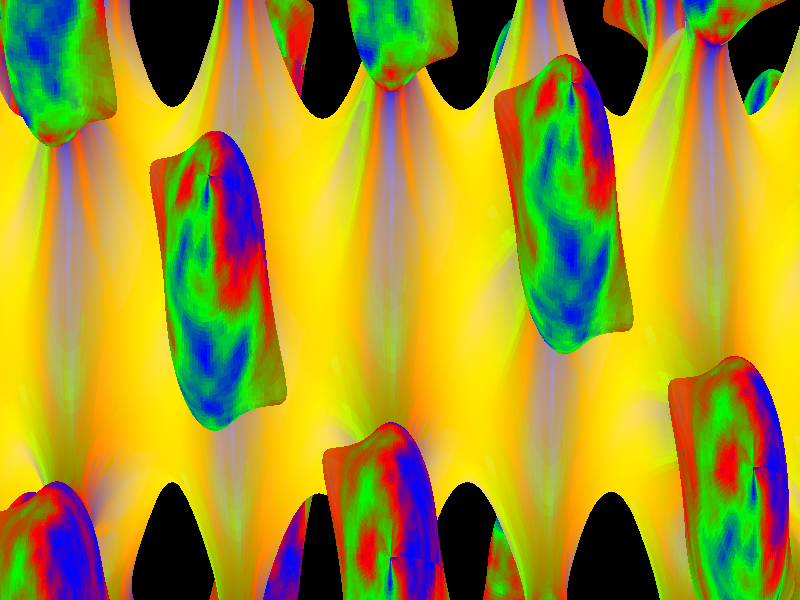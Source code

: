 // Pentspir.pov  - Spiraling blob animation// Jeff Bowermaster - Splat! Graphics 12/29/95// NOTE:// Requires a 4x1 aspect (640x160)// Animation:// povray +ipentmap.pov +opm0.tga +B50 +SF0 +EF300 +KI0.0 +KF1.0 +KFI0 +KFF300 +D0 +KC#declare Wild_Map =color_map {   [0.000, 0.021 color rgb <0.010, 0.010, 0.010>                 color rgb <0.040, 0.010, 0.020>]   [0.021, 0.067 color rgb <0.040, 0.010, 0.020>                 color rgb <0.105, 0.080, 0.060>]   [0.067, 0.117 color rgb <0.105, 0.080, 0.060>                 color rgb <0.275, 0.220, 0.140>]   [0.117, 0.167 color rgb <0.275, 0.220, 0.140>                 color rgb <0.490, 0.155, 0.260>]   [0.167, 0.230 color rgb <0.490, 0.155, 0.260>                 color rgb <0.615, 0.060, 0.425>]   [0.230, 0.305 color rgb <0.615, 0.060, 0.425>                 color rgb <0.860, 0.140, 0.485>]   [0.305, 0.385 color rgb <0.860, 0.140, 0.485>                 color rgb <1.150, 0.325, 0.335>]   [0.385, 0.469 color rgb <1.150, 0.325, 0.335>                 color rgb <1.235, 0.560, 0.125>]   [0.469, 0.548 color rgb <1.235, 0.560, 0.125>                 color rgb <0.980, 0.665, 0.035>]   [0.548, 0.623 color rgb <0.980, 0.665, 0.035>                 color rgb <0.590, 0.550, 0.160>]   [0.623, 0.703 color rgb <0.590, 0.550, 0.160>                 color rgb <0.270, 0.320, 0.370>]   [0.703, 0.787 color rgb <0.270, 0.320, 0.370>                 color rgb <0.095, 0.165, 0.230>]   [0.787, 0.891 color rgb <0.095, 0.165, 0.230>                 color rgb <0.020, 0.145, 0.575>]   [0.891, 0.950 color rgb <0.020, 0.145, 0.575>                 color rgb <0.005, 0.140, 0.425>]   [0.950, 1.000 color rgb <0.005, 0.140, 0.425>                 color rgb <0.010, 0.010, 0.010>]} #declare shiny_mess =  texture{   pigment{    marble    turbulence 1    octaves 4    omega 0.5    lambda 4    color_map {Wild_Map }   }   finish{phong 0.8 phong_size 200} }#include "colors.inc"#include "textures.inc"// Sphere textures could also be a texture map (not included)#declare shiny_mess =texture {  pigment {   image_map {     png "plasma2.png"     map_type 1   }  }  finish {Shiny }} #declare shiny_yellow = texture {   pigment { rgb <1.2,0.9,0> }   finish  { Shiny }} camera {   location  <0, 0, -6>   look_at  <0, 0, 0>   angle 47   right x*1/4   right <4,0,0>}light_source { <-5, 1, -8> colour red 1.0 green 1.0 blue 1.0 }light_source { < 5, 1, -8> colour red 1.0 green 1.0 blue 1.0 }light_source { < 0, 5, -2> colour red 1.0 green 1.0 blue 1.0 }// setup the initial spiral #declare move = 0.95;  // static x-distance per blob#declare px = 0.2;     // semi-random spacing parameter  (offset per blob)#declare pr = 0.3;     // amount of radial in/out #declare bx = -6.7;    // seed element position#declare by = 1;#declare bz = 0; // gaussian multiplier to the pertubation function for the spheres// dependency on the clock causes the effect to travel from left to right// w is the width of the effect#declare w = 0.1;#declare  g1 = 1 / exp(((clock - .2) / w) * ((clock - .2) / w));#declare  g2 = 1 / exp(((clock - .25) / w) * ((clock - .25) / w));#declare  g3 = 1 / exp(((clock - .3) / w) * ((clock - .3) / w));#declare  g4 = 1 / exp(((clock - .35) / w) * ((clock - .35) / w));#declare  g5 = 1 / exp(((clock - .4) / w) * ((clock - .4) / w));#declare  g6 = 1 / exp(((clock - .45) / w) * ((clock - .45) / w));#declare  g7 = 1 / exp(((clock - .5) / w) * ((clock - .5) / w));#declare  g8 = 1 / exp(((clock - .55) / w) * ((clock - .55) / w));#declare  g9 = 1 / exp(((clock - .6) / w) * ((clock - .6) / w));#declare g10 = 1 / exp(((clock - .65) / w) * ((clock - .65) / w));#declare g11 = 1 / exp(((clock - .7) / w) * ((clock - .7) / w));#declare g12 = 1 / exp(((clock - .75) / w) * ((clock - .75) / w));#declare g13 = 1 / exp(((clock - .8) / w) * ((clock - .8) / w)); // sinusoidally modify the initial height of the seed element// gosh I could sure go for a loop function in a ray tracer right about now <g>#declare y01 =  g1*pr*sin((clock*5+px*1)*2*pi);#declare y02 =  g2*pr*sin((clock*5+px*2)*2*pi);#declare y03 =  g3*pr*sin((clock*5+px*3)*2*pi);#declare y04 =  g4*pr*sin((clock*5+px*4)*2*pi);#declare y05 =  g5*pr*sin((clock*5+px*5)*2*pi);#declare y06 =  g6*pr*sin((clock*5+px*6)*2*pi);#declare y07 =  g7*pr*sin((clock*5+px*7)*2*pi);#declare y08 =  g8*pr*sin((clock*5+px*8)*2*pi);#declare y09 =  g9*pr*sin((clock*5+px*9)*2*pi);#declare y10 = g10*pr*sin((clock*5+px*10)*2*pi);#declare y11 = g11*pr*sin((clock*5+px*11)*2*pi);#declare y12 = g12*pr*sin((clock*5+px*12)*2*pi);#declare y13 = g13*pr*sin((clock*5+px*13)*2*pi); #declare y14 =  g1*pr*sin((clock*5+px*14)*2*pi);#declare y15 =  g2*pr*sin((clock*5+px*15)*2*pi);#declare y16 =  g3*pr*sin((clock*5+px*16)*2*pi);#declare y17 =  g4*pr*sin((clock*5+px*17)*2*pi);#declare y18 =  g5*pr*sin((clock*5+px*18)*2*pi);#declare y19 =  g6*pr*sin((clock*5+px*19)*2*pi);#declare y20 =  g7*pr*sin((clock*5+px*20)*2*pi);#declare y21 =  g8*pr*sin((clock*5+px*21)*2*pi);#declare y22 =  g9*pr*sin((clock*5+px*22)*2*pi);#declare y23 = g10*pr*sin((clock*5+px*23)*2*pi);#declare y24 = g11*pr*sin((clock*5+px*24)*2*pi);#declare y25 = g12*pr*sin((clock*5+px*25)*2*pi);#declare y26 = g13*pr*sin((clock*5+px*26)*2*pi); #declare y27 =  g1*pr*sin((clock*5+px*27)*2*pi);#declare y28 =  g2*pr*sin((clock*5+px*28)*2*pi);#declare y29 =  g3*pr*sin((clock*5+px*29)*2*pi);#declare y30 =  g4*pr*sin((clock*5+px*30)*2*pi);#declare y31 =  g5*pr*sin((clock*5+px*31)*2*pi);#declare y32 =  g6*pr*sin((clock*5+px*32)*2*pi);#declare y33 =  g7*pr*sin((clock*5+px*33)*2*pi);#declare y34 =  g8*pr*sin((clock*5+px*34)*2*pi);#declare y35 =  g9*pr*sin((clock*5+px*35)*2*pi);#declare y36 = g10*pr*sin((clock*5+px*36)*2*pi);#declare y37 = g11*pr*sin((clock*5+px*37)*2*pi);#declare y38 = g12*pr*sin((clock*5+px*38)*2*pi);#declare y39 = g13*pr*sin((clock*5+px*39)*2*pi); #declare y40 =  g1*pr*sin((clock*5+px*40)*2*pi);#declare y41 =  g2*pr*sin((clock*5+px*41)*2*pi);#declare y42 =  g3*pr*sin((clock*5+px*42)*2*pi);#declare y43 =  g4*pr*sin((clock*5+px*43)*2*pi);#declare y44 =  g5*pr*sin((clock*5+px*44)*2*pi);#declare y45 =  g6*pr*sin((clock*5+px*45)*2*pi);#declare y46 =  g7*pr*sin((clock*5+px*46)*2*pi);#declare y47 =  g8*pr*sin((clock*5+px*47)*2*pi);#declare y48 =  g9*pr*sin((clock*5+px*48)*2*pi);#declare y49 = g10*pr*sin((clock*5+px*49)*2*pi);#declare y50 = g11*pr*sin((clock*5+px*50)*2*pi);#declare y51 = g12*pr*sin((clock*5+px*51)*2*pi);#declare y52 = g13*pr*sin((clock*5+px*52)*2*pi); #declare y53 =  g1*pr*sin((clock*5+px*53)*2*pi);#declare y54 =  g2*pr*sin((clock*5+px*54)*2*pi);#declare y55 =  g3*pr*sin((clock*5+px*55)*2*pi);#declare y56 =  g4*pr*sin((clock*5+px*56)*2*pi);#declare y57 =  g5*pr*sin((clock*5+px*57)*2*pi);#declare y58 =  g6*pr*sin((clock*5+px*58)*2*pi);#declare y59 =  g7*pr*sin((clock*5+px*59)*2*pi);#declare y60 =  g8*pr*sin((clock*5+px*60)*2*pi);#declare y61 =  g9*pr*sin((clock*5+px*61)*2*pi);#declare y62 = g10*pr*sin((clock*5+px*62)*2*pi);#declare y63 = g11*pr*sin((clock*5+px*63)*2*pi);#declare y64 = g12*pr*sin((clock*5+px*64)*2*pi);#declare y65 = g13*pr*sin((clock*5+px*65)*2*pi); #declare s01 = vrotate(<bx,by+y01,bz>,<  0,0,0>) + <move*1, 0,0>;#declare s02 = vrotate(<bx,by+y02,bz>,< 40,0,0>) + <move*2, 0,0>;#declare s03 = vrotate(<bx,by+y03,bz>,< 80,0,0>) + <move*3, 0,0>;#declare s04 = vrotate(<bx,by+y04,bz>,<120,0,0>) + <move*4, 0,0>;#declare s05 = vrotate(<bx,by+y05,bz>,<160,0,0>) + <move*5, 0,0>;#declare s06 = vrotate(<bx,by+y06,bz>,<200,0,0>) + <move*6, 0,0>;#declare s07 = vrotate(<bx,by+y07,bz>,<240,0,0>) + <move*7, 0,0>;#declare s08 = vrotate(<bx,by+y08,bz>,<280,0,0>) + <move*8, 0,0>;#declare s09 = vrotate(<bx,by+y09,bz>,<320,0,0>) + <move*9, 0,0>;#declare s10 = vrotate(<bx,by+y10,bz>,<  0,0,0>) + <move*10,0,0>;#declare s11 = vrotate(<bx,by+y11,bz>,< 40,0,0>) + <move*11,0,0>;#declare s12 = vrotate(<bx,by+y12,bz>,< 80,0,0>) + <move*12,0,0>;#declare s13 = vrotate(<bx,by+y13,bz>,<120,0,0>) + <move*13,0,0>; #declare s14 = vrotate(<bx,by+y14,bz>,<  0+72,0,0>) + <move*1, 0,0>;#declare s15 = vrotate(<bx,by+y15,bz>,< 40+72,0,0>) + <move*2, 0,0>;#declare s16 = vrotate(<bx,by+y16,bz>,< 80+72,0,0>) + <move*3, 0,0>;#declare s17 = vrotate(<bx,by+y17,bz>,<120+72,0,0>) + <move*4, 0,0>;#declare s18 = vrotate(<bx,by+y18,bz>,<160+72,0,0>) + <move*5, 0,0>;#declare s19 = vrotate(<bx,by+y19,bz>,<200+72,0,0>) + <move*6, 0,0>;#declare s20 = vrotate(<bx,by+y20,bz>,<240+72,0,0>) + <move*7, 0,0>;#declare s21 = vrotate(<bx,by+y21,bz>,<280+72,0,0>) + <move*8, 0,0>;#declare s22 = vrotate(<bx,by+y22,bz>,<320+72,0,0>) + <move*9, 0,0>;#declare s23 = vrotate(<bx,by+y23,bz>,<  0+72,0,0>) + <move*10,0,0>;#declare s24 = vrotate(<bx,by+y24,bz>,< 40+72,0,0>) + <move*11,0,0>;#declare s25 = vrotate(<bx,by+y25,bz>,< 80+72,0,0>) + <move*12,0,0>;#declare s26 = vrotate(<bx,by+y26,bz>,<120+72,0,0>) + <move*13,0,0>; #declare s27 = vrotate(<bx,by+y27,bz>,<  0+144,0,0>) + <move*1, 0,0>;#declare s28 = vrotate(<bx,by+y28,bz>,< 40+144,0,0>) + <move*2, 0,0>;#declare s29 = vrotate(<bx,by+y29,bz>,< 80+144,0,0>) + <move*3, 0,0>;#declare s30 = vrotate(<bx,by+y30,bz>,<120+144,0,0>) + <move*4, 0,0>;#declare s31 = vrotate(<bx,by+y31,bz>,<160+144,0,0>) + <move*5, 0,0>;#declare s32 = vrotate(<bx,by+y32,bz>,<200+144,0,0>) + <move*6, 0,0>;#declare s33 = vrotate(<bx,by+y33,bz>,<240+144,0,0>) + <move*7, 0,0>;#declare s34 = vrotate(<bx,by+y34,bz>,<280+144,0,0>) + <move*8, 0,0>;#declare s35 = vrotate(<bx,by+y35,bz>,<320+144,0,0>) + <move*9, 0,0>;#declare s36 = vrotate(<bx,by+y36,bz>,<  0+144,0,0>) + <move*10,0,0>;#declare s37 = vrotate(<bx,by+y37,bz>,< 40+144,0,0>) + <move*11,0,0>;#declare s38 = vrotate(<bx,by+y38,bz>,< 80+144,0,0>) + <move*12,0,0>;#declare s39 = vrotate(<bx,by+y39,bz>,<120+144,0,0>) + <move*13,0,0>; #declare s40 = vrotate(<bx,by+y40,bz>,<  0+216,0,0>) + <move*1, 0,0>;#declare s41 = vrotate(<bx,by+y41,bz>,< 40+216,0,0>) + <move*2, 0,0>;#declare s42 = vrotate(<bx,by+y42,bz>,< 80+216,0,0>) + <move*3, 0,0>;#declare s43 = vrotate(<bx,by+y43,bz>,<120+216,0,0>) + <move*4, 0,0>;#declare s44 = vrotate(<bx,by+y44,bz>,<160+216,0,0>) + <move*5, 0,0>;#declare s45 = vrotate(<bx,by+y45,bz>,<200+216,0,0>) + <move*6, 0,0>;#declare s46 = vrotate(<bx,by+y46,bz>,<240+216,0,0>) + <move*7, 0,0>;#declare s47 = vrotate(<bx,by+y47,bz>,<280+216,0,0>) + <move*8, 0,0>;#declare s48 = vrotate(<bx,by+y48,bz>,<320+216,0,0>) + <move*9, 0,0>;#declare s49 = vrotate(<bx,by+y49,bz>,<  0+216,0,0>) + <move*10,0,0>;#declare s50 = vrotate(<bx,by+y50,bz>,< 40+216,0,0>) + <move*11,0,0>;#declare s51 = vrotate(<bx,by+y51,bz>,< 80+216,0,0>) + <move*12,0,0>;#declare s52 = vrotate(<bx,by+y52,bz>,<120+216,0,0>) + <move*13,0,0>; #declare s53 = vrotate(<bx,by+y53,bz>,<  0+288,0,0>) + <move*1, 0,0>;#declare s54 = vrotate(<bx,by+y54,bz>,< 40+288,0,0>) + <move*2, 0,0>;#declare s55 = vrotate(<bx,by+y55,bz>,< 80+288,0,0>) + <move*3, 0,0>;#declare s56 = vrotate(<bx,by+y56,bz>,<120+288,0,0>) + <move*4, 0,0>;#declare s57 = vrotate(<bx,by+y57,bz>,<160+288,0,0>) + <move*5, 0,0>;#declare s58 = vrotate(<bx,by+y58,bz>,<200+288,0,0>) + <move*6, 0,0>;#declare s59 = vrotate(<bx,by+y59,bz>,<240+288,0,0>) + <move*7, 0,0>;#declare s60 = vrotate(<bx,by+y60,bz>,<280+288,0,0>) + <move*8, 0,0>;#declare s61 = vrotate(<bx,by+y61,bz>,<320+288,0,0>) + <move*9, 0,0>;#declare s62 = vrotate(<bx,by+y62,bz>,<  0+288,0,0>) + <move*10,0,0>;#declare s63 = vrotate(<bx,by+y63,bz>,< 40+288,0,0>) + <move*11,0,0>;#declare s64 = vrotate(<bx,by+y64,bz>,< 80+288,0,0>) + <move*12,0,0>;#declare s65 = vrotate(<bx,by+y65,bz>,<120+288,0,0>) + <move*13,0,0>; #declare radius1 = 0.92;#declare strength1 = 0.6; #declare spire = blob {  threshold 0.5  cylinder { <-5.5 ,0, 0 >, <5.5 ,0, 0 >,0.8,0.75 texture { shiny_yellow }}  sphere { s01,radius1+y01,strength1 texture { shiny_mess rotate < 1*40+0*72,0,0> translate s01 rotate <clock*360,0,0> }}  sphere { s02,radius1+y02,strength1 texture { shiny_mess rotate < 2*40+0*72,0,0> translate s02 rotate <clock*360,0,0> }}  sphere { s03,radius1+y03,strength1 texture { shiny_mess rotate < 3*40+0*72,0,0> translate s03 rotate <clock*360,0,0> }}  sphere { s04,radius1+y04,strength1 texture { shiny_mess rotate < 4*40+0*72,0,0> translate s04 rotate <clock*360,0,0> }}  sphere { s05,radius1+y05,strength1 texture { shiny_mess rotate < 5*40+0*72,0,0> translate s05 rotate <clock*360,0,0> }}  sphere { s06,radius1+y06,strength1 texture { shiny_mess rotate < 6*40+0*72,0,0> translate s06 rotate <clock*360,0,0> }}  sphere { s07,radius1+y07,strength1 texture { shiny_mess rotate < 7*40+0*72,0,0> translate s07 rotate <clock*360,0,0> }}  sphere { s08,radius1+y08,strength1 texture { shiny_mess rotate < 8*40+0*72,0,0> translate s08 rotate <clock*360,0,0> }}  sphere { s09,radius1+y09,strength1 texture { shiny_mess rotate < 9*40+0*72,0,0> translate s09 rotate <clock*360,0,0> }}  sphere { s10,radius1+y10,strength1 texture { shiny_mess rotate <10*40+0*72,0,0> translate s10 rotate <clock*360,0,0> }}  sphere { s11,radius1+y11,strength1 texture { shiny_mess rotate <11*40+0*72,0,0> translate s11 rotate <clock*360,0,0> }}  sphere { s12,radius1+y12,strength1 texture { shiny_mess rotate <12*40+0*72,0,0> translate s12 rotate <clock*360,0,0> }}  sphere { s13,radius1+y13,strength1 texture { shiny_mess rotate <13*40+0*72,0,0> translate s13 rotate <clock*360,0,0> }}   sphere { s14,radius1+y14,strength1 texture { shiny_mess rotate < 1*40+1*72,0,0> translate s14 rotate <clock*360,0,0> }}  sphere { s15,radius1+y15,strength1 texture { shiny_mess rotate < 2*40+1*72,0,0> translate s15 rotate <clock*360,0,0> }}  sphere { s16,radius1+y16,strength1 texture { shiny_mess rotate < 3*40+1*72,0,0> translate s16 rotate <clock*360,0,0> }}  sphere { s17,radius1+y17,strength1 texture { shiny_mess rotate < 4*40+1*72,0,0> translate s17 rotate <clock*360,0,0> }}  sphere { s18,radius1+y18,strength1 texture { shiny_mess rotate < 5*40+1*72,0,0> translate s18 rotate <clock*360,0,0> }}  sphere { s19,radius1+y19,strength1 texture { shiny_mess rotate < 6*40+1*72,0,0> translate s19 rotate <clock*360,0,0> }}  sphere { s20,radius1+y20,strength1 texture { shiny_mess rotate < 7*40+1*72,0,0> translate s20 rotate <clock*360,0,0> }}  sphere { s21,radius1+y21,strength1 texture { shiny_mess rotate < 8*40+1*72,0,0> translate s21 rotate <clock*360,0,0> }}  sphere { s22,radius1+y22,strength1 texture { shiny_mess rotate < 9*40+1*72,0,0> translate s22 rotate <clock*360,0,0> }}  sphere { s23,radius1+y23,strength1 texture { shiny_mess rotate <10*40+1*72,0,0> translate s23 rotate <clock*360,0,0> }}  sphere { s24,radius1+y24,strength1 texture { shiny_mess rotate <11*40+1*72,0,0> translate s24 rotate <clock*360,0,0> }}  sphere { s25,radius1+y25,strength1 texture { shiny_mess rotate <12*40+1*72,0,0> translate s25 rotate <clock*360,0,0> }}  sphere { s26,radius1+y26,strength1 texture { shiny_mess rotate <13*40+1*72,0,0> translate s26 rotate <clock*360,0,0> }}  sphere { s27,radius1+y27,strength1 texture { shiny_mess rotate < 1*40+2*72,0,0> translate s27 rotate <clock*360,0,0> }}               sphere { s28,radius1+y28,strength1 texture { shiny_mess rotate < 2*40+2*72,0,0> translate s28 rotate <clock*360,0,0> }}               sphere { s29,radius1+y29,strength1 texture { shiny_mess rotate < 3*40+2*72,0,0> translate s29 rotate <clock*360,0,0> }}               sphere { s30,radius1+y30,strength1 texture { shiny_mess rotate < 4*40+2*72,0,0> translate s30 rotate <clock*360,0,0> }}               sphere { s31,radius1+y31,strength1 texture { shiny_mess rotate < 5*40+2*72,0,0> translate s31 rotate <clock*360,0,0> }}               sphere { s32,radius1+y32,strength1 texture { shiny_mess rotate < 6*40+2*72,0,0> translate s32 rotate <clock*360,0,0> }}               sphere { s33,radius1+y33,strength1 texture { shiny_mess rotate < 7*40+2*72,0,0> translate s33 rotate <clock*360,0,0> }}               sphere { s34,radius1+y34,strength1 texture { shiny_mess rotate < 8*40+2*72,0,0> translate s34 rotate <clock*360,0,0> }}  sphere { s35,radius1+y35,strength1 texture { shiny_mess rotate < 9*40+2*72,0,0> translate s35 rotate <clock*360,0,0> }}  sphere { s36,radius1+y36,strength1 texture { shiny_mess rotate <10*40+2*72,0,0> translate s36 rotate <clock*360,0,0> }}  sphere { s37,radius1+y37,strength1 texture { shiny_mess rotate <11*40+2*72,0,0> translate s37 rotate <clock*360,0,0> }}  sphere { s38,radius1+y38,strength1 texture { shiny_mess rotate <12*40+2*72,0,0> translate s38 rotate <clock*360,0,0> }}  sphere { s39,radius1+y39,strength1 texture { shiny_mess rotate <13*40+2*72,0,0> translate s39 rotate <clock*360,0,0> }}   sphere { s40,radius1+y40,strength1 texture { shiny_mess rotate < 1*40+3*72,0,0> translate s40 rotate <clock*360,0,0> }}  sphere { s41,radius1+y41,strength1 texture { shiny_mess rotate < 2*40+3*72,0,0> translate s41 rotate <clock*360,0,0> }}  sphere { s42,radius1+y42,strength1 texture { shiny_mess rotate < 3*40+3*72,0,0> translate s42 rotate <clock*360,0,0> }}  sphere { s43,radius1+y43,strength1 texture { shiny_mess rotate < 4*40+3*72,0,0> translate s43 rotate <clock*360,0,0> }}  sphere { s44,radius1+y44,strength1 texture { shiny_mess rotate < 5*40+3*72,0,0> translate s44 rotate <clock*360,0,0> }}  sphere { s45,radius1+y45,strength1 texture { shiny_mess rotate < 6*40+3*72,0,0> translate s45 rotate <clock*360,0,0> }}  sphere { s46,radius1+y46,strength1 texture { shiny_mess rotate < 7*40+3*72,0,0> translate s46 rotate <clock*360,0,0> }}  sphere { s47,radius1+y47,strength1 texture { shiny_mess rotate < 8*40+3*72,0,0> translate s47 rotate <clock*360,0,0> }}  sphere { s48,radius1+y48,strength1 texture { shiny_mess rotate < 9*40+3*72,0,0> translate s48 rotate <clock*360,0,0> }}  sphere { s49,radius1+y49,strength1 texture { shiny_mess rotate <10*40+3*72,0,0> translate s49 rotate <clock*360,0,0> }}  sphere { s50,radius1+y50,strength1 texture { shiny_mess rotate <11*40+3*72,0,0> translate s50 rotate <clock*360,0,0> }}  sphere { s51,radius1+y51,strength1 texture { shiny_mess rotate <12*40+3*72,0,0> translate s51 rotate <clock*360,0,0> }}  sphere { s52,radius1+y52,strength1 texture { shiny_mess rotate <13*40+3*72,0,0> translate s52 rotate <clock*360,0,0> }}   sphere { s53,radius1+y53,strength1 texture { shiny_mess rotate < 1*40+4*72,0,0> translate s53 rotate <clock*360,0,0> }}  sphere { s54,radius1+y54,strength1 texture { shiny_mess rotate < 2*40+4*72,0,0> translate s54 rotate <clock*360,0,0> }}  sphere { s55,radius1+y55,strength1 texture { shiny_mess rotate < 3*40+4*72,0,0> translate s55 rotate <clock*360,0,0> }}  sphere { s56,radius1+y56,strength1 texture { shiny_mess rotate < 4*40+4*72,0,0> translate s56 rotate <clock*360,0,0> }}  sphere { s57,radius1+y57,strength1 texture { shiny_mess rotate < 5*40+4*72,0,0> translate s57 rotate <clock*360,0,0> }}  sphere { s58,radius1+y58,strength1 texture { shiny_mess rotate < 6*40+4*72,0,0> translate s58 rotate <clock*360,0,0> }}  sphere { s59,radius1+y59,strength1 texture { shiny_mess rotate < 7*40+4*72,0,0> translate s59 rotate <clock*360,0,0> }}  sphere { s60,radius1+y60,strength1 texture { shiny_mess rotate < 8*40+4*72,0,0> translate s60 rotate <clock*360,0,0> }}  sphere { s61,radius1+y61,strength1 texture { shiny_mess rotate < 9*40+4*72,0,0> translate s61 rotate <clock*360,0,0> }}  sphere { s62,radius1+y62,strength1 texture { shiny_mess rotate <10*40+4*72,0,0> translate s62 rotate <clock*360,0,0> }}  sphere { s63,radius1+y63,strength1 texture { shiny_mess rotate <11*40+4*72,0,0> translate s63 rotate <clock*360,0,0> }}  sphere { s64,radius1+y64,strength1 texture { shiny_mess rotate <12*40+4*72,0,0> translate s64 rotate <clock*360,0,0> }}  sphere { s65,radius1+y65,strength1 texture { shiny_mess rotate <13*40+4*72,0,0> translate s65 rotate <clock*360,0,0> }}}   object { spire pigment {color White} rotate <clock*360,0,0>}
